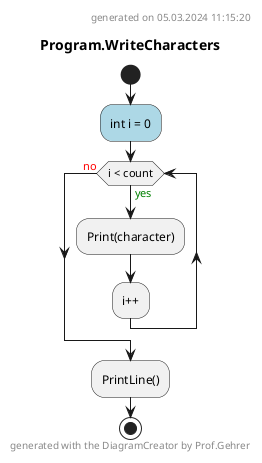 @startuml Program.WriteCharacters
header
generated on 05.03.2024 11:15:20
end header
title Program.WriteCharacters
start
#LightBlue:int i = 0;
while (i < count) is (<color:green>yes)
    :Print(character);
:i++;
endwhile (<color:red>no)
:PrintLine();
footer
generated with the DiagramCreator by Prof.Gehrer
end footer
stop
@enduml
